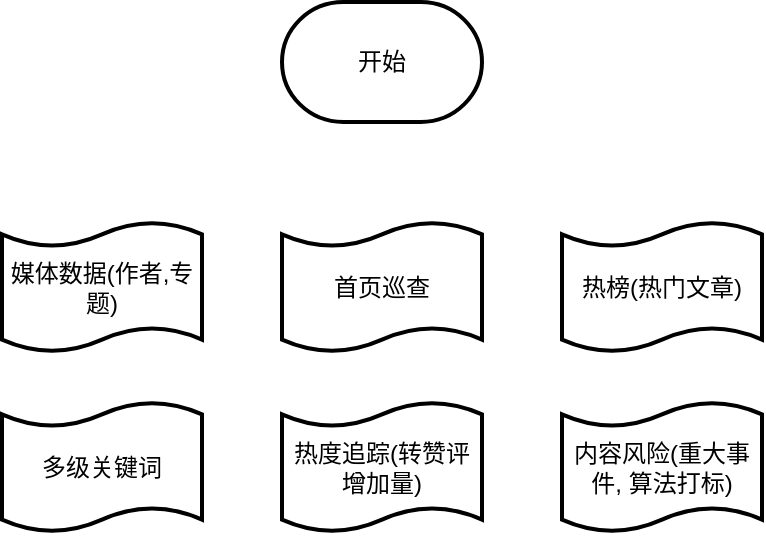<mxfile version="15.5.7" type="github">
  <diagram id="pMExFTYcLv69h8y6yZpA" name="Page-1">
    <mxGraphModel dx="508" dy="433" grid="1" gridSize="10" guides="1" tooltips="1" connect="1" arrows="1" fold="1" page="1" pageScale="1" pageWidth="827" pageHeight="1169" math="0" shadow="0">
      <root>
        <mxCell id="0" />
        <mxCell id="1" parent="0" />
        <mxCell id="A8WVg59LF9ZsiPGN_pzD-1" value="开始" style="strokeWidth=2;html=1;shape=mxgraph.flowchart.terminator;whiteSpace=wrap;" parent="1" vertex="1">
          <mxGeometry x="260" y="170" width="100" height="60" as="geometry" />
        </mxCell>
        <mxCell id="A8WVg59LF9ZsiPGN_pzD-2" value="媒体数据(作者,专题)" style="shape=tape;whiteSpace=wrap;html=1;strokeWidth=2;size=0.19" parent="1" vertex="1">
          <mxGeometry x="120" y="280" width="100" height="65" as="geometry" />
        </mxCell>
        <mxCell id="A8WVg59LF9ZsiPGN_pzD-3" value="首页巡查" style="shape=tape;whiteSpace=wrap;html=1;strokeWidth=2;size=0.19" parent="1" vertex="1">
          <mxGeometry x="260" y="280" width="100" height="65" as="geometry" />
        </mxCell>
        <mxCell id="C1AYodGgT36gvcmngFwS-1" value="热榜(热门文章)" style="shape=tape;whiteSpace=wrap;html=1;strokeWidth=2;size=0.19" vertex="1" parent="1">
          <mxGeometry x="400" y="280" width="100" height="65" as="geometry" />
        </mxCell>
        <mxCell id="C1AYodGgT36gvcmngFwS-2" value="内容风险(重大事件, 算法打标)" style="shape=tape;whiteSpace=wrap;html=1;strokeWidth=2;size=0.19" vertex="1" parent="1">
          <mxGeometry x="400" y="370" width="100" height="65" as="geometry" />
        </mxCell>
        <mxCell id="C1AYodGgT36gvcmngFwS-3" value="多级关键词" style="shape=tape;whiteSpace=wrap;html=1;strokeWidth=2;size=0.19" vertex="1" parent="1">
          <mxGeometry x="120" y="370" width="100" height="65" as="geometry" />
        </mxCell>
        <mxCell id="C1AYodGgT36gvcmngFwS-4" value="热度追踪(转赞评增加量)" style="shape=tape;whiteSpace=wrap;html=1;strokeWidth=2;size=0.19" vertex="1" parent="1">
          <mxGeometry x="260" y="370" width="100" height="65" as="geometry" />
        </mxCell>
      </root>
    </mxGraphModel>
  </diagram>
</mxfile>
